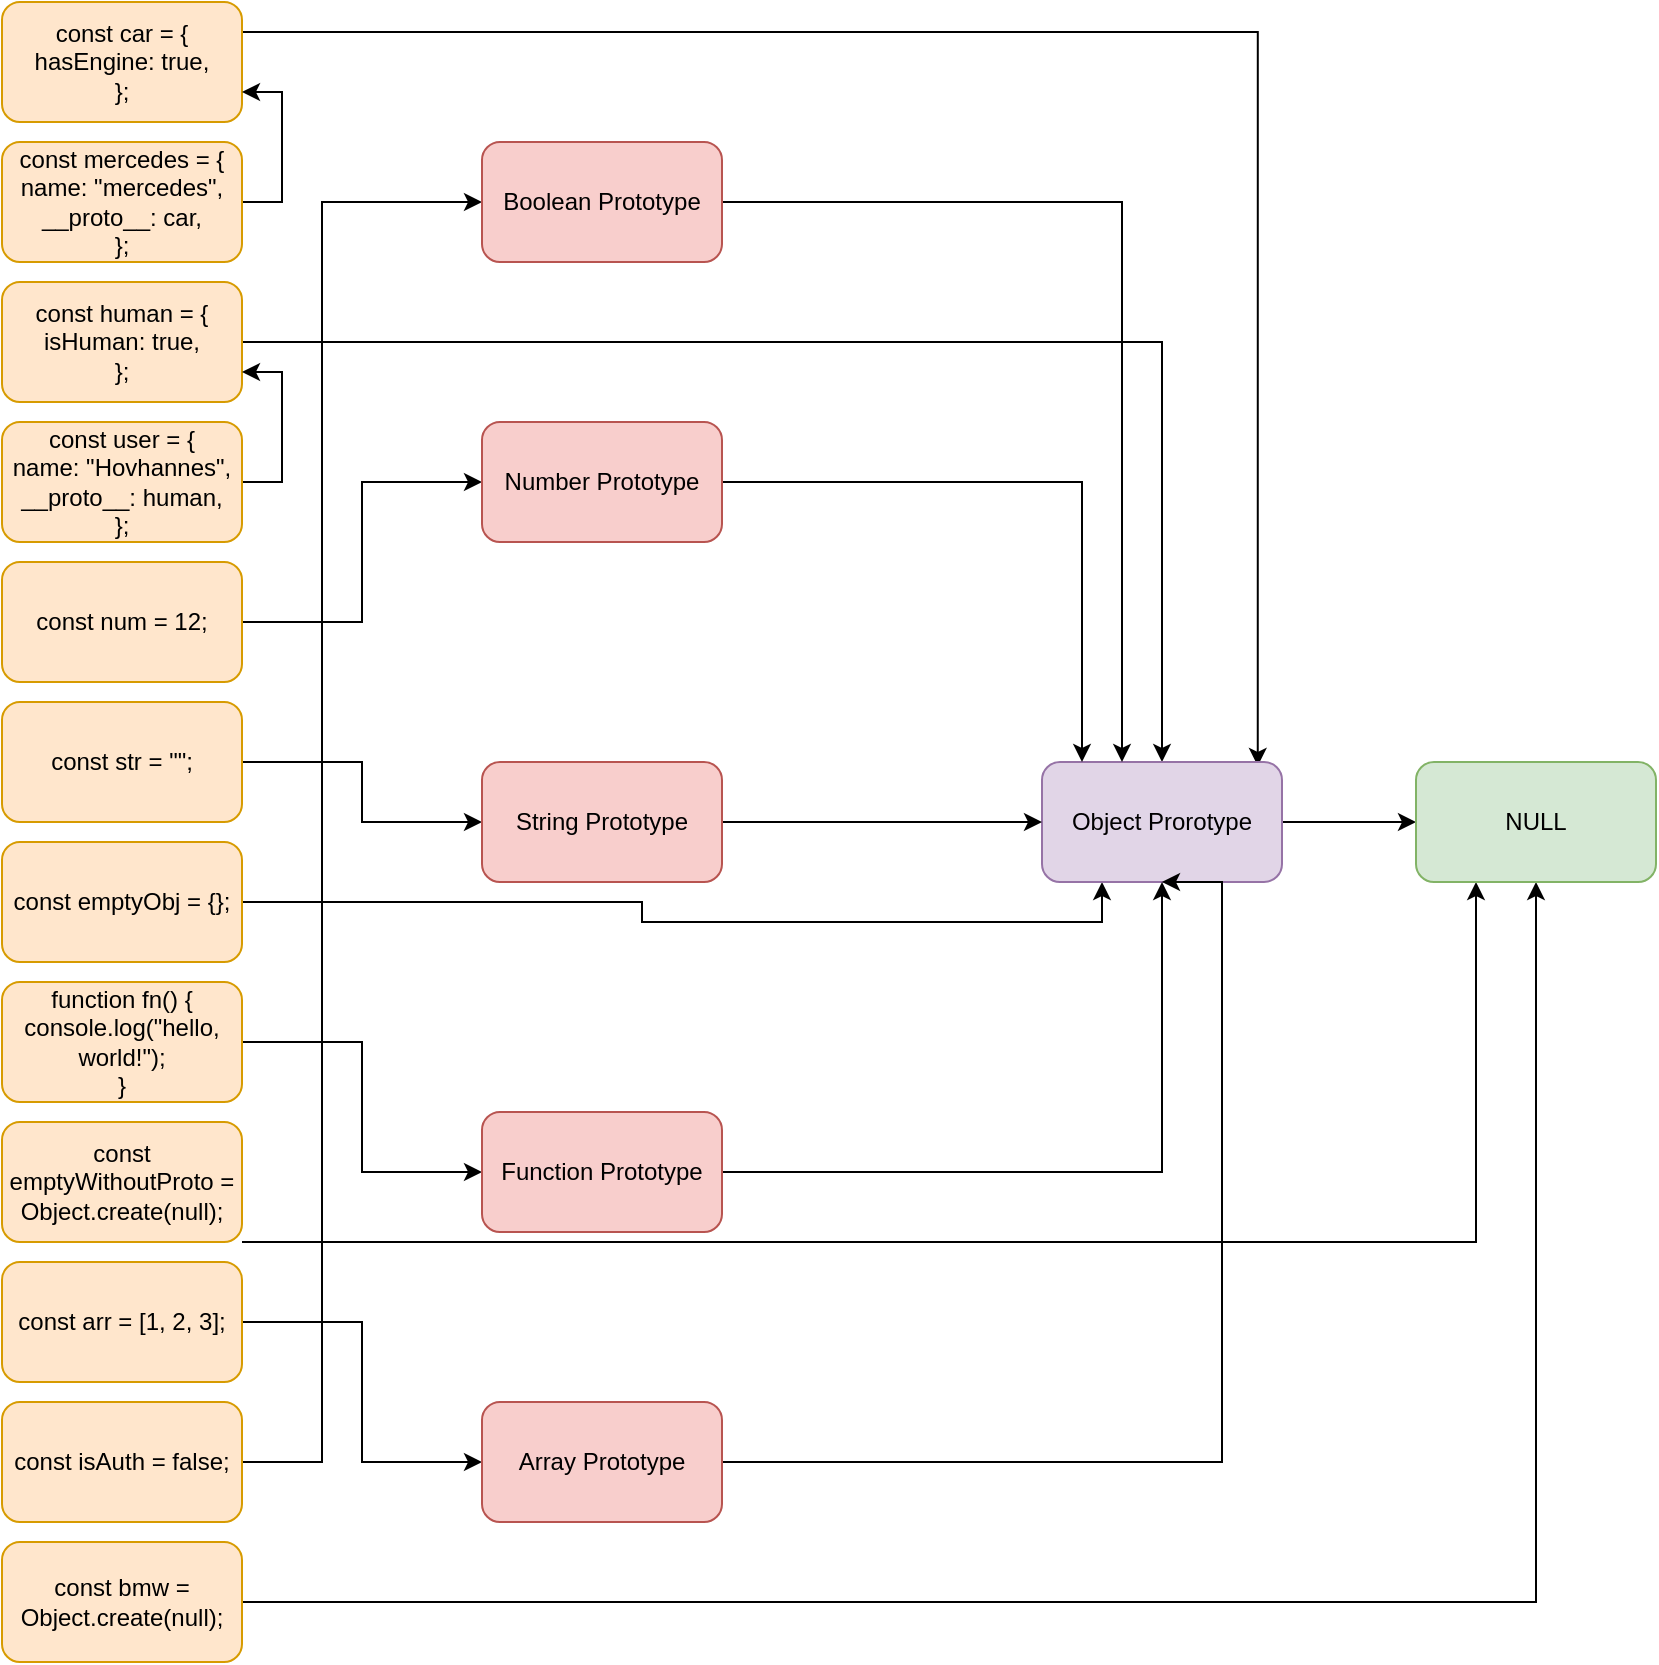 <mxfile version="16.1.0" type="github"><diagram id="C5RBs43oDa-KdzZeNtuy" name="Page-1"><mxGraphModel dx="1447" dy="750" grid="1" gridSize="10" guides="1" tooltips="1" connect="1" arrows="1" fold="1" page="1" pageScale="1" pageWidth="827" pageHeight="1169" math="0" shadow="0"><root><mxCell id="WIyWlLk6GJQsqaUBKTNV-0"/><mxCell id="WIyWlLk6GJQsqaUBKTNV-1" parent="WIyWlLk6GJQsqaUBKTNV-0"/><mxCell id="fiY7FqaQJA1WZ-hGjKW8-44" style="edgeStyle=orthogonalEdgeStyle;rounded=0;orthogonalLoop=1;jettySize=auto;html=1;entryX=0;entryY=0.5;entryDx=0;entryDy=0;" edge="1" parent="WIyWlLk6GJQsqaUBKTNV-1" source="fiY7FqaQJA1WZ-hGjKW8-0" target="fiY7FqaQJA1WZ-hGjKW8-20"><mxGeometry relative="1" as="geometry"/></mxCell><mxCell id="fiY7FqaQJA1WZ-hGjKW8-0" value="const arr = [1, 2, 3];" style="rounded=1;whiteSpace=wrap;html=1;fillColor=#ffe6cc;strokeColor=#d79b00;" vertex="1" parent="WIyWlLk6GJQsqaUBKTNV-1"><mxGeometry y="630" width="120" height="60" as="geometry"/></mxCell><mxCell id="fiY7FqaQJA1WZ-hGjKW8-32" style="edgeStyle=orthogonalEdgeStyle;rounded=0;orthogonalLoop=1;jettySize=auto;html=1;exitX=1;exitY=0.25;exitDx=0;exitDy=0;entryX=0.899;entryY=0.033;entryDx=0;entryDy=0;entryPerimeter=0;" edge="1" parent="WIyWlLk6GJQsqaUBKTNV-1" source="fiY7FqaQJA1WZ-hGjKW8-1" target="fiY7FqaQJA1WZ-hGjKW8-15"><mxGeometry relative="1" as="geometry"><mxPoint x="630" y="370" as="targetPoint"/></mxGeometry></mxCell><mxCell id="fiY7FqaQJA1WZ-hGjKW8-1" value="const car = {&#10;hasEngine: true,&#10;};" style="rounded=1;whiteSpace=wrap;html=1;fillColor=#ffe6cc;strokeColor=#d79b00;" vertex="1" parent="WIyWlLk6GJQsqaUBKTNV-1"><mxGeometry width="120" height="60" as="geometry"/></mxCell><mxCell id="fiY7FqaQJA1WZ-hGjKW8-34" style="edgeStyle=orthogonalEdgeStyle;rounded=0;orthogonalLoop=1;jettySize=auto;html=1;" edge="1" parent="WIyWlLk6GJQsqaUBKTNV-1" source="fiY7FqaQJA1WZ-hGjKW8-2" target="fiY7FqaQJA1WZ-hGjKW8-15"><mxGeometry relative="1" as="geometry"/></mxCell><mxCell id="fiY7FqaQJA1WZ-hGjKW8-2" value="const human = {&#10;isHuman: true,&#10;};" style="rounded=1;whiteSpace=wrap;html=1;fillColor=#ffe6cc;strokeColor=#d79b00;" vertex="1" parent="WIyWlLk6GJQsqaUBKTNV-1"><mxGeometry y="140" width="120" height="60" as="geometry"/></mxCell><mxCell id="fiY7FqaQJA1WZ-hGjKW8-38" style="edgeStyle=orthogonalEdgeStyle;rounded=0;orthogonalLoop=1;jettySize=auto;html=1;entryX=0;entryY=0.5;entryDx=0;entryDy=0;" edge="1" parent="WIyWlLk6GJQsqaUBKTNV-1" source="fiY7FqaQJA1WZ-hGjKW8-3" target="fiY7FqaQJA1WZ-hGjKW8-19"><mxGeometry relative="1" as="geometry"><mxPoint x="230" y="410" as="targetPoint"/></mxGeometry></mxCell><mxCell id="fiY7FqaQJA1WZ-hGjKW8-3" value="const str = &quot;&quot;;" style="rounded=1;whiteSpace=wrap;html=1;fillColor=#ffe6cc;strokeColor=#d79b00;" vertex="1" parent="WIyWlLk6GJQsqaUBKTNV-1"><mxGeometry y="350" width="120" height="60" as="geometry"/></mxCell><mxCell id="fiY7FqaQJA1WZ-hGjKW8-30" style="edgeStyle=orthogonalEdgeStyle;rounded=0;orthogonalLoop=1;jettySize=auto;html=1;exitX=1;exitY=0.5;exitDx=0;exitDy=0;entryX=1;entryY=0.75;entryDx=0;entryDy=0;" edge="1" parent="WIyWlLk6GJQsqaUBKTNV-1" source="fiY7FqaQJA1WZ-hGjKW8-4" target="fiY7FqaQJA1WZ-hGjKW8-1"><mxGeometry relative="1" as="geometry"/></mxCell><mxCell id="fiY7FqaQJA1WZ-hGjKW8-4" value="const mercedes = {&#10;name: &quot;mercedes&quot;,&#10;__proto__: car,&#10;};" style="rounded=1;whiteSpace=wrap;html=1;fillColor=#ffe6cc;strokeColor=#d79b00;" vertex="1" parent="WIyWlLk6GJQsqaUBKTNV-1"><mxGeometry y="70" width="120" height="60" as="geometry"/></mxCell><mxCell id="fiY7FqaQJA1WZ-hGjKW8-31" style="edgeStyle=orthogonalEdgeStyle;rounded=0;orthogonalLoop=1;jettySize=auto;html=1;exitX=1;exitY=0.5;exitDx=0;exitDy=0;entryX=1;entryY=0.75;entryDx=0;entryDy=0;" edge="1" parent="WIyWlLk6GJQsqaUBKTNV-1" source="fiY7FqaQJA1WZ-hGjKW8-5" target="fiY7FqaQJA1WZ-hGjKW8-2"><mxGeometry relative="1" as="geometry"/></mxCell><mxCell id="fiY7FqaQJA1WZ-hGjKW8-5" value="&lt;div&gt;const user = {&lt;/div&gt;&lt;div&gt;name: &quot;Hovhannes&quot;,&lt;/div&gt;&lt;div&gt;__proto__: human,&lt;/div&gt;&lt;div&gt;};&lt;/div&gt;" style="rounded=1;whiteSpace=wrap;html=1;fillColor=#ffe6cc;strokeColor=#d79b00;" vertex="1" parent="WIyWlLk6GJQsqaUBKTNV-1"><mxGeometry y="210" width="120" height="60" as="geometry"/></mxCell><mxCell id="fiY7FqaQJA1WZ-hGjKW8-40" style="edgeStyle=orthogonalEdgeStyle;rounded=0;orthogonalLoop=1;jettySize=auto;html=1;entryX=0.5;entryY=1;entryDx=0;entryDy=0;" edge="1" parent="WIyWlLk6GJQsqaUBKTNV-1" source="fiY7FqaQJA1WZ-hGjKW8-7" target="fiY7FqaQJA1WZ-hGjKW8-28"><mxGeometry relative="1" as="geometry"/></mxCell><mxCell id="fiY7FqaQJA1WZ-hGjKW8-7" value="const bmw = Object.create(null);" style="rounded=1;whiteSpace=wrap;html=1;fillColor=#ffe6cc;strokeColor=#d79b00;" vertex="1" parent="WIyWlLk6GJQsqaUBKTNV-1"><mxGeometry y="770" width="120" height="60" as="geometry"/></mxCell><mxCell id="fiY7FqaQJA1WZ-hGjKW8-42" style="edgeStyle=orthogonalEdgeStyle;rounded=0;orthogonalLoop=1;jettySize=auto;html=1;entryX=0.25;entryY=1;entryDx=0;entryDy=0;" edge="1" parent="WIyWlLk6GJQsqaUBKTNV-1" source="fiY7FqaQJA1WZ-hGjKW8-8" target="fiY7FqaQJA1WZ-hGjKW8-15"><mxGeometry relative="1" as="geometry"/></mxCell><mxCell id="fiY7FqaQJA1WZ-hGjKW8-8" value="const emptyObj = {};" style="rounded=1;whiteSpace=wrap;html=1;fillColor=#ffe6cc;strokeColor=#d79b00;" vertex="1" parent="WIyWlLk6GJQsqaUBKTNV-1"><mxGeometry y="420" width="120" height="60" as="geometry"/></mxCell><mxCell id="fiY7FqaQJA1WZ-hGjKW8-43" style="edgeStyle=orthogonalEdgeStyle;rounded=0;orthogonalLoop=1;jettySize=auto;html=1;exitX=1;exitY=0.5;exitDx=0;exitDy=0;entryX=0;entryY=0.5;entryDx=0;entryDy=0;" edge="1" parent="WIyWlLk6GJQsqaUBKTNV-1" source="fiY7FqaQJA1WZ-hGjKW8-9" target="fiY7FqaQJA1WZ-hGjKW8-18"><mxGeometry relative="1" as="geometry"/></mxCell><mxCell id="fiY7FqaQJA1WZ-hGjKW8-9" value="function fn() {&#10;console.log(&quot;hello, world!&quot;);&#10;}" style="rounded=1;whiteSpace=wrap;html=1;fillColor=#ffe6cc;strokeColor=#d79b00;" vertex="1" parent="WIyWlLk6GJQsqaUBKTNV-1"><mxGeometry y="490" width="120" height="60" as="geometry"/></mxCell><mxCell id="fiY7FqaQJA1WZ-hGjKW8-39" style="edgeStyle=orthogonalEdgeStyle;rounded=0;orthogonalLoop=1;jettySize=auto;html=1;entryX=0;entryY=0.5;entryDx=0;entryDy=0;" edge="1" parent="WIyWlLk6GJQsqaUBKTNV-1" source="fiY7FqaQJA1WZ-hGjKW8-10" target="fiY7FqaQJA1WZ-hGjKW8-17"><mxGeometry relative="1" as="geometry"/></mxCell><mxCell id="fiY7FqaQJA1WZ-hGjKW8-10" value="const num = 12;" style="rounded=1;whiteSpace=wrap;html=1;fillColor=#ffe6cc;strokeColor=#d79b00;" vertex="1" parent="WIyWlLk6GJQsqaUBKTNV-1"><mxGeometry y="280" width="120" height="60" as="geometry"/></mxCell><mxCell id="fiY7FqaQJA1WZ-hGjKW8-45" style="edgeStyle=orthogonalEdgeStyle;rounded=0;orthogonalLoop=1;jettySize=auto;html=1;entryX=0.25;entryY=1;entryDx=0;entryDy=0;" edge="1" parent="WIyWlLk6GJQsqaUBKTNV-1" source="fiY7FqaQJA1WZ-hGjKW8-11" target="fiY7FqaQJA1WZ-hGjKW8-28"><mxGeometry relative="1" as="geometry"><Array as="points"><mxPoint x="737" y="620"/></Array></mxGeometry></mxCell><mxCell id="fiY7FqaQJA1WZ-hGjKW8-11" value="const emptyWithoutProto = Object.create(null);" style="rounded=1;whiteSpace=wrap;html=1;fillColor=#ffe6cc;strokeColor=#d79b00;" vertex="1" parent="WIyWlLk6GJQsqaUBKTNV-1"><mxGeometry y="560" width="120" height="60" as="geometry"/></mxCell><mxCell id="fiY7FqaQJA1WZ-hGjKW8-41" style="edgeStyle=orthogonalEdgeStyle;rounded=0;orthogonalLoop=1;jettySize=auto;html=1;exitX=1;exitY=0.5;exitDx=0;exitDy=0;entryX=0;entryY=0.5;entryDx=0;entryDy=0;" edge="1" parent="WIyWlLk6GJQsqaUBKTNV-1" source="fiY7FqaQJA1WZ-hGjKW8-14" target="fiY7FqaQJA1WZ-hGjKW8-16"><mxGeometry relative="1" as="geometry"><Array as="points"><mxPoint x="160" y="730"/><mxPoint x="160" y="100"/></Array></mxGeometry></mxCell><mxCell id="fiY7FqaQJA1WZ-hGjKW8-14" value="const isAuth = false;" style="rounded=1;whiteSpace=wrap;html=1;fillColor=#ffe6cc;strokeColor=#d79b00;" vertex="1" parent="WIyWlLk6GJQsqaUBKTNV-1"><mxGeometry y="700" width="120" height="60" as="geometry"/></mxCell><mxCell id="fiY7FqaQJA1WZ-hGjKW8-29" value="" style="edgeStyle=orthogonalEdgeStyle;rounded=0;orthogonalLoop=1;jettySize=auto;html=1;" edge="1" parent="WIyWlLk6GJQsqaUBKTNV-1" source="fiY7FqaQJA1WZ-hGjKW8-15" target="fiY7FqaQJA1WZ-hGjKW8-28"><mxGeometry relative="1" as="geometry"/></mxCell><mxCell id="fiY7FqaQJA1WZ-hGjKW8-15" value="Object Prorotype" style="rounded=1;whiteSpace=wrap;html=1;fillColor=#e1d5e7;strokeColor=#9673a6;" vertex="1" parent="WIyWlLk6GJQsqaUBKTNV-1"><mxGeometry x="520" y="380" width="120" height="60" as="geometry"/></mxCell><mxCell id="fiY7FqaQJA1WZ-hGjKW8-25" style="edgeStyle=orthogonalEdgeStyle;rounded=0;orthogonalLoop=1;jettySize=auto;html=1;" edge="1" parent="WIyWlLk6GJQsqaUBKTNV-1" source="fiY7FqaQJA1WZ-hGjKW8-16"><mxGeometry relative="1" as="geometry"><mxPoint x="560" y="380" as="targetPoint"/><Array as="points"><mxPoint x="560" y="100"/></Array></mxGeometry></mxCell><mxCell id="fiY7FqaQJA1WZ-hGjKW8-16" value="Boolean&amp;nbsp;Prototype" style="rounded=1;whiteSpace=wrap;html=1;fillColor=#f8cecc;strokeColor=#b85450;" vertex="1" parent="WIyWlLk6GJQsqaUBKTNV-1"><mxGeometry x="240" y="70" width="120" height="60" as="geometry"/></mxCell><mxCell id="fiY7FqaQJA1WZ-hGjKW8-24" style="edgeStyle=orthogonalEdgeStyle;rounded=0;orthogonalLoop=1;jettySize=auto;html=1;" edge="1" parent="WIyWlLk6GJQsqaUBKTNV-1" source="fiY7FqaQJA1WZ-hGjKW8-17"><mxGeometry relative="1" as="geometry"><mxPoint x="540" y="380" as="targetPoint"/><Array as="points"><mxPoint x="540" y="240"/></Array></mxGeometry></mxCell><mxCell id="fiY7FqaQJA1WZ-hGjKW8-17" value="Number&amp;nbsp;Prototype" style="rounded=1;whiteSpace=wrap;html=1;fillColor=#f8cecc;strokeColor=#b85450;" vertex="1" parent="WIyWlLk6GJQsqaUBKTNV-1"><mxGeometry x="240" y="210" width="120" height="60" as="geometry"/></mxCell><mxCell id="fiY7FqaQJA1WZ-hGjKW8-26" style="edgeStyle=orthogonalEdgeStyle;rounded=0;orthogonalLoop=1;jettySize=auto;html=1;entryX=0.5;entryY=1;entryDx=0;entryDy=0;" edge="1" parent="WIyWlLk6GJQsqaUBKTNV-1" source="fiY7FqaQJA1WZ-hGjKW8-18" target="fiY7FqaQJA1WZ-hGjKW8-15"><mxGeometry relative="1" as="geometry"/></mxCell><mxCell id="fiY7FqaQJA1WZ-hGjKW8-18" value="Function&amp;nbsp;Prototype" style="rounded=1;whiteSpace=wrap;html=1;fillColor=#f8cecc;strokeColor=#b85450;" vertex="1" parent="WIyWlLk6GJQsqaUBKTNV-1"><mxGeometry x="240" y="555" width="120" height="60" as="geometry"/></mxCell><mxCell id="fiY7FqaQJA1WZ-hGjKW8-27" style="edgeStyle=orthogonalEdgeStyle;rounded=0;orthogonalLoop=1;jettySize=auto;html=1;" edge="1" parent="WIyWlLk6GJQsqaUBKTNV-1" source="fiY7FqaQJA1WZ-hGjKW8-19" target="fiY7FqaQJA1WZ-hGjKW8-15"><mxGeometry relative="1" as="geometry"/></mxCell><mxCell id="fiY7FqaQJA1WZ-hGjKW8-19" value="String&amp;nbsp;Prototype" style="rounded=1;whiteSpace=wrap;html=1;fillColor=#f8cecc;strokeColor=#b85450;" vertex="1" parent="WIyWlLk6GJQsqaUBKTNV-1"><mxGeometry x="240" y="380" width="120" height="60" as="geometry"/></mxCell><mxCell id="fiY7FqaQJA1WZ-hGjKW8-23" style="edgeStyle=orthogonalEdgeStyle;rounded=0;orthogonalLoop=1;jettySize=auto;html=1;exitX=1;exitY=0.5;exitDx=0;exitDy=0;entryX=0.5;entryY=1;entryDx=0;entryDy=0;" edge="1" parent="WIyWlLk6GJQsqaUBKTNV-1" source="fiY7FqaQJA1WZ-hGjKW8-20" target="fiY7FqaQJA1WZ-hGjKW8-15"><mxGeometry relative="1" as="geometry"><Array as="points"><mxPoint x="610" y="730"/><mxPoint x="610" y="440"/></Array></mxGeometry></mxCell><mxCell id="fiY7FqaQJA1WZ-hGjKW8-20" value="Array Prototype" style="rounded=1;whiteSpace=wrap;html=1;fillColor=#f8cecc;strokeColor=#b85450;" vertex="1" parent="WIyWlLk6GJQsqaUBKTNV-1"><mxGeometry x="240" y="700" width="120" height="60" as="geometry"/></mxCell><mxCell id="fiY7FqaQJA1WZ-hGjKW8-28" value="NULL" style="rounded=1;whiteSpace=wrap;html=1;fillColor=#d5e8d4;strokeColor=#82b366;" vertex="1" parent="WIyWlLk6GJQsqaUBKTNV-1"><mxGeometry x="707" y="380" width="120" height="60" as="geometry"/></mxCell></root></mxGraphModel></diagram></mxfile>